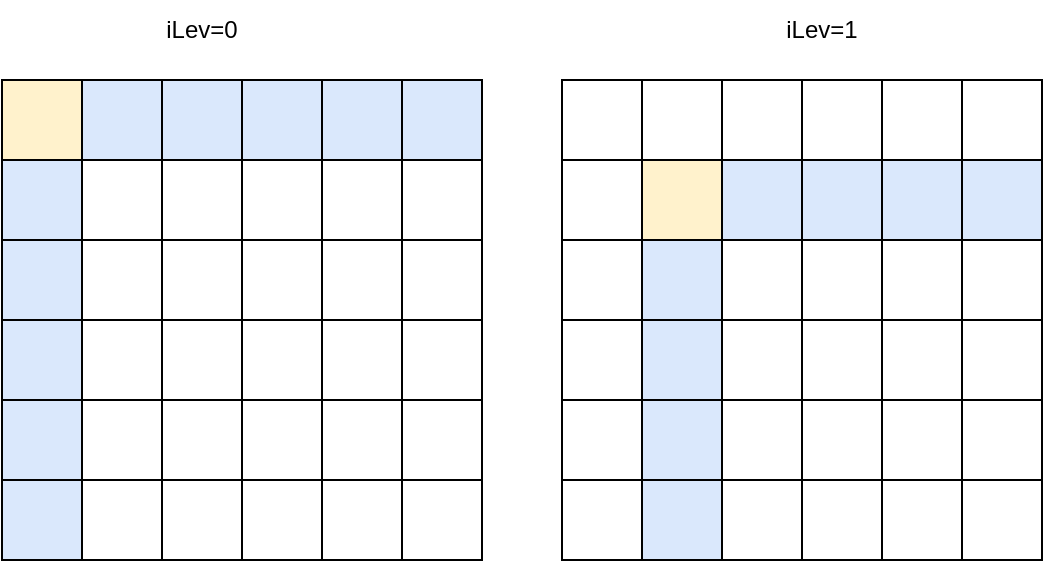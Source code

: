 <mxfile version="21.5.0" type="github">
  <diagram name="Page-1" id="9rE6ETTJMB30ps0vvEBX">
    <mxGraphModel dx="794" dy="501" grid="1" gridSize="10" guides="1" tooltips="1" connect="1" arrows="1" fold="1" page="1" pageScale="1" pageWidth="850" pageHeight="1100" math="0" shadow="0">
      <root>
        <mxCell id="0" />
        <mxCell id="1" parent="0" />
        <mxCell id="ERzUv4ydD4iOCLheIweY-3" value="" style="whiteSpace=wrap;html=1;aspect=fixed;" vertex="1" parent="1">
          <mxGeometry x="200" y="160" width="240" height="240" as="geometry" />
        </mxCell>
        <mxCell id="ERzUv4ydD4iOCLheIweY-4" value="" style="whiteSpace=wrap;html=1;aspect=fixed;fillColor=#fff2cc;strokeColor=default;" vertex="1" parent="1">
          <mxGeometry x="200" y="160" width="40" height="40" as="geometry" />
        </mxCell>
        <mxCell id="ERzUv4ydD4iOCLheIweY-5" value="" style="whiteSpace=wrap;html=1;aspect=fixed;fillColor=#dae8fc;strokeColor=default;" vertex="1" parent="1">
          <mxGeometry x="240" y="160" width="40" height="40" as="geometry" />
        </mxCell>
        <mxCell id="ERzUv4ydD4iOCLheIweY-6" value="" style="whiteSpace=wrap;html=1;aspect=fixed;fillColor=#dae8fc;strokeColor=default;" vertex="1" parent="1">
          <mxGeometry x="280" y="160" width="40" height="40" as="geometry" />
        </mxCell>
        <mxCell id="ERzUv4ydD4iOCLheIweY-7" value="" style="whiteSpace=wrap;html=1;aspect=fixed;fillColor=#dae8fc;strokeColor=default;" vertex="1" parent="1">
          <mxGeometry x="320" y="160" width="40" height="40" as="geometry" />
        </mxCell>
        <mxCell id="ERzUv4ydD4iOCLheIweY-9" value="" style="whiteSpace=wrap;html=1;aspect=fixed;fillColor=#dae8fc;strokeColor=default;" vertex="1" parent="1">
          <mxGeometry x="360" y="160" width="40" height="40" as="geometry" />
        </mxCell>
        <mxCell id="ERzUv4ydD4iOCLheIweY-10" value="" style="whiteSpace=wrap;html=1;aspect=fixed;fillColor=#dae8fc;strokeColor=default;" vertex="1" parent="1">
          <mxGeometry x="400" y="160" width="40" height="40" as="geometry" />
        </mxCell>
        <mxCell id="ERzUv4ydD4iOCLheIweY-11" value="" style="whiteSpace=wrap;html=1;aspect=fixed;fillColor=#dae8fc;strokeColor=default;" vertex="1" parent="1">
          <mxGeometry x="200" y="200" width="40" height="40" as="geometry" />
        </mxCell>
        <mxCell id="ERzUv4ydD4iOCLheIweY-12" value="" style="whiteSpace=wrap;html=1;aspect=fixed;fillColor=#dae8fc;strokeColor=default;" vertex="1" parent="1">
          <mxGeometry x="200" y="240" width="40" height="40" as="geometry" />
        </mxCell>
        <mxCell id="ERzUv4ydD4iOCLheIweY-13" value="" style="whiteSpace=wrap;html=1;aspect=fixed;fillColor=#dae8fc;strokeColor=default;" vertex="1" parent="1">
          <mxGeometry x="200" y="280" width="40" height="40" as="geometry" />
        </mxCell>
        <mxCell id="ERzUv4ydD4iOCLheIweY-14" value="" style="whiteSpace=wrap;html=1;aspect=fixed;fillColor=#dae8fc;strokeColor=default;" vertex="1" parent="1">
          <mxGeometry x="200" y="320" width="40" height="40" as="geometry" />
        </mxCell>
        <mxCell id="ERzUv4ydD4iOCLheIweY-15" value="" style="whiteSpace=wrap;html=1;aspect=fixed;fillColor=#dae8fc;strokeColor=default;" vertex="1" parent="1">
          <mxGeometry x="200" y="360" width="40" height="40" as="geometry" />
        </mxCell>
        <mxCell id="ERzUv4ydD4iOCLheIweY-16" value="" style="whiteSpace=wrap;html=1;aspect=fixed;" vertex="1" parent="1">
          <mxGeometry x="480" y="160" width="240" height="240" as="geometry" />
        </mxCell>
        <mxCell id="ERzUv4ydD4iOCLheIweY-17" value="" style="whiteSpace=wrap;html=1;aspect=fixed;fillColor=#fff2cc;strokeColor=default;" vertex="1" parent="1">
          <mxGeometry x="520" y="200" width="40" height="40" as="geometry" />
        </mxCell>
        <mxCell id="ERzUv4ydD4iOCLheIweY-19" value="" style="whiteSpace=wrap;html=1;aspect=fixed;fillColor=#dae8fc;strokeColor=default;" vertex="1" parent="1">
          <mxGeometry x="560" y="200" width="40" height="40" as="geometry" />
        </mxCell>
        <mxCell id="ERzUv4ydD4iOCLheIweY-20" value="" style="whiteSpace=wrap;html=1;aspect=fixed;fillColor=#dae8fc;strokeColor=default;" vertex="1" parent="1">
          <mxGeometry x="600" y="200" width="40" height="40" as="geometry" />
        </mxCell>
        <mxCell id="ERzUv4ydD4iOCLheIweY-21" value="" style="whiteSpace=wrap;html=1;aspect=fixed;fillColor=#dae8fc;strokeColor=default;" vertex="1" parent="1">
          <mxGeometry x="640" y="200" width="40" height="40" as="geometry" />
        </mxCell>
        <mxCell id="ERzUv4ydD4iOCLheIweY-22" value="" style="whiteSpace=wrap;html=1;aspect=fixed;fillColor=#dae8fc;strokeColor=default;" vertex="1" parent="1">
          <mxGeometry x="680" y="200" width="40" height="40" as="geometry" />
        </mxCell>
        <mxCell id="ERzUv4ydD4iOCLheIweY-23" value="" style="whiteSpace=wrap;html=1;aspect=fixed;fillColor=#dae8fc;strokeColor=default;" vertex="1" parent="1">
          <mxGeometry x="520" y="240" width="40" height="40" as="geometry" />
        </mxCell>
        <mxCell id="ERzUv4ydD4iOCLheIweY-24" value="" style="whiteSpace=wrap;html=1;aspect=fixed;fillColor=#dae8fc;strokeColor=default;" vertex="1" parent="1">
          <mxGeometry x="520" y="280" width="40" height="40" as="geometry" />
        </mxCell>
        <mxCell id="ERzUv4ydD4iOCLheIweY-25" value="" style="whiteSpace=wrap;html=1;aspect=fixed;fillColor=#dae8fc;strokeColor=default;" vertex="1" parent="1">
          <mxGeometry x="520" y="320" width="40" height="40" as="geometry" />
        </mxCell>
        <mxCell id="ERzUv4ydD4iOCLheIweY-27" value="" style="whiteSpace=wrap;html=1;aspect=fixed;fillColor=#dae8fc;strokeColor=default;" vertex="1" parent="1">
          <mxGeometry x="520" y="360" width="40" height="40" as="geometry" />
        </mxCell>
        <mxCell id="ERzUv4ydD4iOCLheIweY-37" value="" style="whiteSpace=wrap;html=1;aspect=fixed;" vertex="1" parent="1">
          <mxGeometry x="240" y="200" width="40" height="40" as="geometry" />
        </mxCell>
        <mxCell id="ERzUv4ydD4iOCLheIweY-38" value="" style="whiteSpace=wrap;html=1;aspect=fixed;" vertex="1" parent="1">
          <mxGeometry x="280" y="200" width="40" height="40" as="geometry" />
        </mxCell>
        <mxCell id="ERzUv4ydD4iOCLheIweY-39" value="" style="whiteSpace=wrap;html=1;aspect=fixed;" vertex="1" parent="1">
          <mxGeometry x="320" y="200" width="40" height="40" as="geometry" />
        </mxCell>
        <mxCell id="ERzUv4ydD4iOCLheIweY-40" value="" style="whiteSpace=wrap;html=1;aspect=fixed;" vertex="1" parent="1">
          <mxGeometry x="360" y="200" width="40" height="40" as="geometry" />
        </mxCell>
        <mxCell id="ERzUv4ydD4iOCLheIweY-41" value="" style="whiteSpace=wrap;html=1;aspect=fixed;" vertex="1" parent="1">
          <mxGeometry x="400" y="200" width="40" height="40" as="geometry" />
        </mxCell>
        <mxCell id="ERzUv4ydD4iOCLheIweY-42" value="iLev=0" style="text;html=1;strokeColor=none;fillColor=none;align=center;verticalAlign=middle;whiteSpace=wrap;rounded=0;" vertex="1" parent="1">
          <mxGeometry x="270" y="120" width="60" height="30" as="geometry" />
        </mxCell>
        <mxCell id="ERzUv4ydD4iOCLheIweY-43" value="" style="whiteSpace=wrap;html=1;aspect=fixed;" vertex="1" parent="1">
          <mxGeometry x="240" y="240" width="40" height="40" as="geometry" />
        </mxCell>
        <mxCell id="ERzUv4ydD4iOCLheIweY-44" value="" style="whiteSpace=wrap;html=1;aspect=fixed;" vertex="1" parent="1">
          <mxGeometry x="280" y="240" width="40" height="40" as="geometry" />
        </mxCell>
        <mxCell id="ERzUv4ydD4iOCLheIweY-45" value="" style="whiteSpace=wrap;html=1;aspect=fixed;" vertex="1" parent="1">
          <mxGeometry x="320" y="240" width="40" height="40" as="geometry" />
        </mxCell>
        <mxCell id="ERzUv4ydD4iOCLheIweY-46" value="" style="whiteSpace=wrap;html=1;aspect=fixed;" vertex="1" parent="1">
          <mxGeometry x="360" y="240" width="40" height="40" as="geometry" />
        </mxCell>
        <mxCell id="ERzUv4ydD4iOCLheIweY-47" value="" style="whiteSpace=wrap;html=1;aspect=fixed;" vertex="1" parent="1">
          <mxGeometry x="400" y="240" width="40" height="40" as="geometry" />
        </mxCell>
        <mxCell id="ERzUv4ydD4iOCLheIweY-48" value="" style="whiteSpace=wrap;html=1;aspect=fixed;" vertex="1" parent="1">
          <mxGeometry x="240" y="280" width="40" height="40" as="geometry" />
        </mxCell>
        <mxCell id="ERzUv4ydD4iOCLheIweY-49" value="" style="whiteSpace=wrap;html=1;aspect=fixed;" vertex="1" parent="1">
          <mxGeometry x="280" y="280" width="40" height="40" as="geometry" />
        </mxCell>
        <mxCell id="ERzUv4ydD4iOCLheIweY-50" value="" style="whiteSpace=wrap;html=1;aspect=fixed;" vertex="1" parent="1">
          <mxGeometry x="320" y="280" width="40" height="40" as="geometry" />
        </mxCell>
        <mxCell id="ERzUv4ydD4iOCLheIweY-51" value="" style="whiteSpace=wrap;html=1;aspect=fixed;" vertex="1" parent="1">
          <mxGeometry x="360" y="280" width="40" height="40" as="geometry" />
        </mxCell>
        <mxCell id="ERzUv4ydD4iOCLheIweY-52" value="" style="whiteSpace=wrap;html=1;aspect=fixed;" vertex="1" parent="1">
          <mxGeometry x="400" y="280" width="40" height="40" as="geometry" />
        </mxCell>
        <mxCell id="ERzUv4ydD4iOCLheIweY-54" value="" style="whiteSpace=wrap;html=1;aspect=fixed;" vertex="1" parent="1">
          <mxGeometry x="240" y="320" width="40" height="40" as="geometry" />
        </mxCell>
        <mxCell id="ERzUv4ydD4iOCLheIweY-55" value="" style="whiteSpace=wrap;html=1;aspect=fixed;" vertex="1" parent="1">
          <mxGeometry x="280" y="320" width="40" height="40" as="geometry" />
        </mxCell>
        <mxCell id="ERzUv4ydD4iOCLheIweY-56" value="" style="whiteSpace=wrap;html=1;aspect=fixed;" vertex="1" parent="1">
          <mxGeometry x="320" y="320" width="40" height="40" as="geometry" />
        </mxCell>
        <mxCell id="ERzUv4ydD4iOCLheIweY-57" value="" style="whiteSpace=wrap;html=1;aspect=fixed;" vertex="1" parent="1">
          <mxGeometry x="360" y="320" width="40" height="40" as="geometry" />
        </mxCell>
        <mxCell id="ERzUv4ydD4iOCLheIweY-58" value="" style="whiteSpace=wrap;html=1;aspect=fixed;" vertex="1" parent="1">
          <mxGeometry x="400" y="320" width="40" height="40" as="geometry" />
        </mxCell>
        <mxCell id="ERzUv4ydD4iOCLheIweY-59" value="" style="whiteSpace=wrap;html=1;aspect=fixed;" vertex="1" parent="1">
          <mxGeometry x="240" y="360" width="40" height="40" as="geometry" />
        </mxCell>
        <mxCell id="ERzUv4ydD4iOCLheIweY-60" value="" style="whiteSpace=wrap;html=1;aspect=fixed;" vertex="1" parent="1">
          <mxGeometry x="280" y="360" width="40" height="40" as="geometry" />
        </mxCell>
        <mxCell id="ERzUv4ydD4iOCLheIweY-61" value="" style="whiteSpace=wrap;html=1;aspect=fixed;" vertex="1" parent="1">
          <mxGeometry x="320" y="360" width="40" height="40" as="geometry" />
        </mxCell>
        <mxCell id="ERzUv4ydD4iOCLheIweY-62" value="" style="whiteSpace=wrap;html=1;aspect=fixed;" vertex="1" parent="1">
          <mxGeometry x="360" y="360" width="40" height="40" as="geometry" />
        </mxCell>
        <mxCell id="ERzUv4ydD4iOCLheIweY-63" value="" style="whiteSpace=wrap;html=1;aspect=fixed;" vertex="1" parent="1">
          <mxGeometry x="400" y="360" width="40" height="40" as="geometry" />
        </mxCell>
        <mxCell id="ERzUv4ydD4iOCLheIweY-64" value="" style="whiteSpace=wrap;html=1;aspect=fixed;" vertex="1" parent="1">
          <mxGeometry x="560" y="240" width="40" height="40" as="geometry" />
        </mxCell>
        <mxCell id="ERzUv4ydD4iOCLheIweY-65" value="" style="whiteSpace=wrap;html=1;aspect=fixed;" vertex="1" parent="1">
          <mxGeometry x="600" y="240" width="40" height="40" as="geometry" />
        </mxCell>
        <mxCell id="ERzUv4ydD4iOCLheIweY-66" value="" style="whiteSpace=wrap;html=1;aspect=fixed;" vertex="1" parent="1">
          <mxGeometry x="640" y="240" width="40" height="40" as="geometry" />
        </mxCell>
        <mxCell id="ERzUv4ydD4iOCLheIweY-67" value="" style="whiteSpace=wrap;html=1;aspect=fixed;" vertex="1" parent="1">
          <mxGeometry x="680" y="240" width="40" height="40" as="geometry" />
        </mxCell>
        <mxCell id="ERzUv4ydD4iOCLheIweY-68" value="" style="whiteSpace=wrap;html=1;aspect=fixed;" vertex="1" parent="1">
          <mxGeometry x="560" y="280" width="40" height="40" as="geometry" />
        </mxCell>
        <mxCell id="ERzUv4ydD4iOCLheIweY-69" value="" style="whiteSpace=wrap;html=1;aspect=fixed;" vertex="1" parent="1">
          <mxGeometry x="600" y="280" width="40" height="40" as="geometry" />
        </mxCell>
        <mxCell id="ERzUv4ydD4iOCLheIweY-70" value="" style="whiteSpace=wrap;html=1;aspect=fixed;" vertex="1" parent="1">
          <mxGeometry x="640" y="280" width="40" height="40" as="geometry" />
        </mxCell>
        <mxCell id="ERzUv4ydD4iOCLheIweY-71" value="" style="whiteSpace=wrap;html=1;aspect=fixed;" vertex="1" parent="1">
          <mxGeometry x="680" y="280" width="40" height="40" as="geometry" />
        </mxCell>
        <mxCell id="ERzUv4ydD4iOCLheIweY-72" value="" style="whiteSpace=wrap;html=1;aspect=fixed;" vertex="1" parent="1">
          <mxGeometry x="560" y="320" width="40" height="40" as="geometry" />
        </mxCell>
        <mxCell id="ERzUv4ydD4iOCLheIweY-73" value="" style="whiteSpace=wrap;html=1;aspect=fixed;" vertex="1" parent="1">
          <mxGeometry x="600" y="320" width="40" height="40" as="geometry" />
        </mxCell>
        <mxCell id="ERzUv4ydD4iOCLheIweY-74" value="" style="whiteSpace=wrap;html=1;aspect=fixed;" vertex="1" parent="1">
          <mxGeometry x="640" y="320" width="40" height="40" as="geometry" />
        </mxCell>
        <mxCell id="ERzUv4ydD4iOCLheIweY-75" value="" style="whiteSpace=wrap;html=1;aspect=fixed;" vertex="1" parent="1">
          <mxGeometry x="680" y="320" width="40" height="40" as="geometry" />
        </mxCell>
        <mxCell id="ERzUv4ydD4iOCLheIweY-76" value="" style="whiteSpace=wrap;html=1;aspect=fixed;" vertex="1" parent="1">
          <mxGeometry x="560" y="360" width="40" height="40" as="geometry" />
        </mxCell>
        <mxCell id="ERzUv4ydD4iOCLheIweY-77" value="" style="whiteSpace=wrap;html=1;aspect=fixed;" vertex="1" parent="1">
          <mxGeometry x="600" y="360" width="40" height="40" as="geometry" />
        </mxCell>
        <mxCell id="ERzUv4ydD4iOCLheIweY-78" value="" style="whiteSpace=wrap;html=1;aspect=fixed;" vertex="1" parent="1">
          <mxGeometry x="640" y="360" width="40" height="40" as="geometry" />
        </mxCell>
        <mxCell id="ERzUv4ydD4iOCLheIweY-79" value="" style="whiteSpace=wrap;html=1;aspect=fixed;" vertex="1" parent="1">
          <mxGeometry x="680" y="360" width="40" height="40" as="geometry" />
        </mxCell>
        <mxCell id="ERzUv4ydD4iOCLheIweY-80" value="" style="whiteSpace=wrap;html=1;aspect=fixed;" vertex="1" parent="1">
          <mxGeometry x="480" y="240" width="40" height="40" as="geometry" />
        </mxCell>
        <mxCell id="ERzUv4ydD4iOCLheIweY-81" value="" style="whiteSpace=wrap;html=1;aspect=fixed;" vertex="1" parent="1">
          <mxGeometry x="480" y="320" width="40" height="40" as="geometry" />
        </mxCell>
        <mxCell id="ERzUv4ydD4iOCLheIweY-82" value="" style="whiteSpace=wrap;html=1;aspect=fixed;" vertex="1" parent="1">
          <mxGeometry x="480" y="280" width="40" height="40" as="geometry" />
        </mxCell>
        <mxCell id="ERzUv4ydD4iOCLheIweY-83" value="" style="whiteSpace=wrap;html=1;aspect=fixed;" vertex="1" parent="1">
          <mxGeometry x="480" y="200" width="40" height="40" as="geometry" />
        </mxCell>
        <mxCell id="ERzUv4ydD4iOCLheIweY-84" value="" style="whiteSpace=wrap;html=1;aspect=fixed;" vertex="1" parent="1">
          <mxGeometry x="560" y="160" width="40" height="40" as="geometry" />
        </mxCell>
        <mxCell id="ERzUv4ydD4iOCLheIweY-85" value="" style="whiteSpace=wrap;html=1;aspect=fixed;" vertex="1" parent="1">
          <mxGeometry x="600" y="160" width="40" height="40" as="geometry" />
        </mxCell>
        <mxCell id="ERzUv4ydD4iOCLheIweY-86" value="" style="whiteSpace=wrap;html=1;aspect=fixed;" vertex="1" parent="1">
          <mxGeometry x="640" y="160" width="40" height="40" as="geometry" />
        </mxCell>
        <mxCell id="ERzUv4ydD4iOCLheIweY-87" value="" style="whiteSpace=wrap;html=1;aspect=fixed;" vertex="1" parent="1">
          <mxGeometry x="680" y="160" width="40" height="40" as="geometry" />
        </mxCell>
        <mxCell id="ERzUv4ydD4iOCLheIweY-88" value="" style="whiteSpace=wrap;html=1;aspect=fixed;" vertex="1" parent="1">
          <mxGeometry x="520" y="160" width="40" height="40" as="geometry" />
        </mxCell>
        <mxCell id="ERzUv4ydD4iOCLheIweY-89" value="" style="whiteSpace=wrap;html=1;aspect=fixed;" vertex="1" parent="1">
          <mxGeometry x="480" y="160" width="40" height="40" as="geometry" />
        </mxCell>
        <mxCell id="ERzUv4ydD4iOCLheIweY-90" value="iLev=1" style="text;html=1;strokeColor=none;fillColor=none;align=center;verticalAlign=middle;whiteSpace=wrap;rounded=0;" vertex="1" parent="1">
          <mxGeometry x="580" y="120" width="60" height="30" as="geometry" />
        </mxCell>
      </root>
    </mxGraphModel>
  </diagram>
</mxfile>
